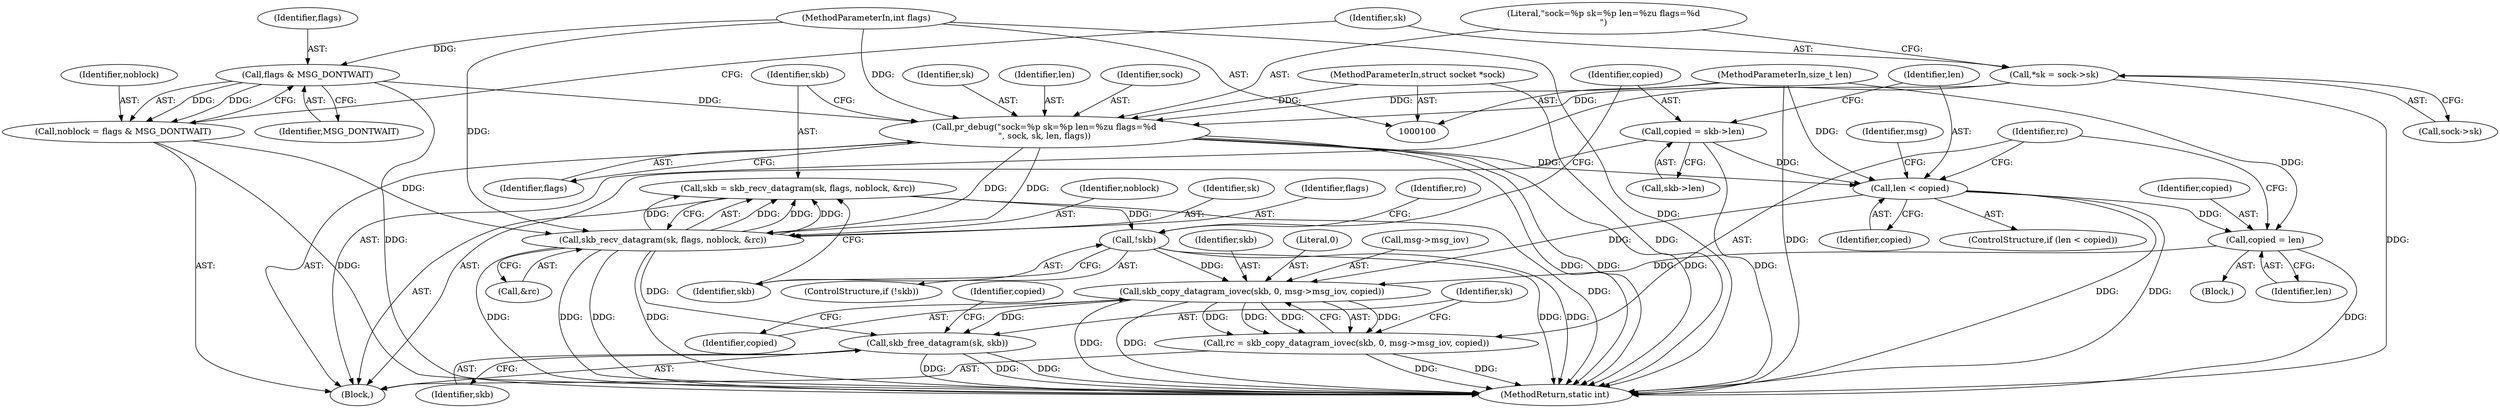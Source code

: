 digraph "0_linux_f3d3342602f8bcbf37d7c46641cb9bca7618eb1c_25@API" {
"1000161" [label="(Call,skb_copy_datagram_iovec(skb, 0, msg->msg_iov, copied))"];
"1000137" [label="(Call,!skb)"];
"1000128" [label="(Call,skb = skb_recv_datagram(sk, flags, noblock, &rc))"];
"1000130" [label="(Call,skb_recv_datagram(sk, flags, noblock, &rc))"];
"1000122" [label="(Call,pr_debug(\"sock=%p sk=%p len=%zu flags=%d\n\", sock, sk, len, flags))"];
"1000102" [label="(MethodParameterIn,struct socket *sock)"];
"1000114" [label="(Call,*sk = sock->sk)"];
"1000104" [label="(MethodParameterIn,size_t len)"];
"1000110" [label="(Call,flags & MSG_DONTWAIT)"];
"1000105" [label="(MethodParameterIn,int flags)"];
"1000108" [label="(Call,noblock = flags & MSG_DONTWAIT)"];
"1000156" [label="(Call,copied = len)"];
"1000147" [label="(Call,len < copied)"];
"1000141" [label="(Call,copied = skb->len)"];
"1000159" [label="(Call,rc = skb_copy_datagram_iovec(skb, 0, msg->msg_iov, copied))"];
"1000168" [label="(Call,skb_free_datagram(sk, skb))"];
"1000109" [label="(Identifier,noblock)"];
"1000122" [label="(Call,pr_debug(\"sock=%p sk=%p len=%zu flags=%d\n\", sock, sk, len, flags))"];
"1000150" [label="(Block,)"];
"1000143" [label="(Call,skb->len)"];
"1000141" [label="(Call,copied = skb->len)"];
"1000162" [label="(Identifier,skb)"];
"1000161" [label="(Call,skb_copy_datagram_iovec(skb, 0, msg->msg_iov, copied))"];
"1000142" [label="(Identifier,copied)"];
"1000116" [label="(Call,sock->sk)"];
"1000105" [label="(MethodParameterIn,int flags)"];
"1000128" [label="(Call,skb = skb_recv_datagram(sk, flags, noblock, &rc))"];
"1000169" [label="(Identifier,sk)"];
"1000160" [label="(Identifier,rc)"];
"1000159" [label="(Call,rc = skb_copy_datagram_iovec(skb, 0, msg->msg_iov, copied))"];
"1000136" [label="(ControlStructure,if (!skb))"];
"1000133" [label="(Identifier,noblock)"];
"1000140" [label="(Identifier,rc)"];
"1000110" [label="(Call,flags & MSG_DONTWAIT)"];
"1000131" [label="(Identifier,sk)"];
"1000134" [label="(Call,&rc)"];
"1000153" [label="(Identifier,msg)"];
"1000130" [label="(Call,skb_recv_datagram(sk, flags, noblock, &rc))"];
"1000102" [label="(MethodParameterIn,struct socket *sock)"];
"1000111" [label="(Identifier,flags)"];
"1000112" [label="(Identifier,MSG_DONTWAIT)"];
"1000114" [label="(Call,*sk = sock->sk)"];
"1000137" [label="(Call,!skb)"];
"1000171" [label="(Identifier,copied)"];
"1000156" [label="(Call,copied = len)"];
"1000125" [label="(Identifier,sk)"];
"1000157" [label="(Identifier,copied)"];
"1000167" [label="(Identifier,copied)"];
"1000147" [label="(Call,len < copied)"];
"1000104" [label="(MethodParameterIn,size_t len)"];
"1000138" [label="(Identifier,skb)"];
"1000126" [label="(Identifier,len)"];
"1000170" [label="(Identifier,skb)"];
"1000123" [label="(Literal,\"sock=%p sk=%p len=%zu flags=%d\n\")"];
"1000108" [label="(Call,noblock = flags & MSG_DONTWAIT)"];
"1000149" [label="(Identifier,copied)"];
"1000106" [label="(Block,)"];
"1000124" [label="(Identifier,sock)"];
"1000115" [label="(Identifier,sk)"];
"1000158" [label="(Identifier,len)"];
"1000129" [label="(Identifier,skb)"];
"1000127" [label="(Identifier,flags)"];
"1000168" [label="(Call,skb_free_datagram(sk, skb))"];
"1000146" [label="(ControlStructure,if (len < copied))"];
"1000148" [label="(Identifier,len)"];
"1000163" [label="(Literal,0)"];
"1000132" [label="(Identifier,flags)"];
"1000164" [label="(Call,msg->msg_iov)"];
"1000172" [label="(MethodReturn,static int)"];
"1000161" -> "1000159"  [label="AST: "];
"1000161" -> "1000167"  [label="CFG: "];
"1000162" -> "1000161"  [label="AST: "];
"1000163" -> "1000161"  [label="AST: "];
"1000164" -> "1000161"  [label="AST: "];
"1000167" -> "1000161"  [label="AST: "];
"1000159" -> "1000161"  [label="CFG: "];
"1000161" -> "1000172"  [label="DDG: "];
"1000161" -> "1000172"  [label="DDG: "];
"1000161" -> "1000159"  [label="DDG: "];
"1000161" -> "1000159"  [label="DDG: "];
"1000161" -> "1000159"  [label="DDG: "];
"1000161" -> "1000159"  [label="DDG: "];
"1000137" -> "1000161"  [label="DDG: "];
"1000156" -> "1000161"  [label="DDG: "];
"1000147" -> "1000161"  [label="DDG: "];
"1000161" -> "1000168"  [label="DDG: "];
"1000137" -> "1000136"  [label="AST: "];
"1000137" -> "1000138"  [label="CFG: "];
"1000138" -> "1000137"  [label="AST: "];
"1000140" -> "1000137"  [label="CFG: "];
"1000142" -> "1000137"  [label="CFG: "];
"1000137" -> "1000172"  [label="DDG: "];
"1000137" -> "1000172"  [label="DDG: "];
"1000128" -> "1000137"  [label="DDG: "];
"1000128" -> "1000106"  [label="AST: "];
"1000128" -> "1000130"  [label="CFG: "];
"1000129" -> "1000128"  [label="AST: "];
"1000130" -> "1000128"  [label="AST: "];
"1000138" -> "1000128"  [label="CFG: "];
"1000128" -> "1000172"  [label="DDG: "];
"1000130" -> "1000128"  [label="DDG: "];
"1000130" -> "1000128"  [label="DDG: "];
"1000130" -> "1000128"  [label="DDG: "];
"1000130" -> "1000128"  [label="DDG: "];
"1000130" -> "1000134"  [label="CFG: "];
"1000131" -> "1000130"  [label="AST: "];
"1000132" -> "1000130"  [label="AST: "];
"1000133" -> "1000130"  [label="AST: "];
"1000134" -> "1000130"  [label="AST: "];
"1000130" -> "1000172"  [label="DDG: "];
"1000130" -> "1000172"  [label="DDG: "];
"1000130" -> "1000172"  [label="DDG: "];
"1000130" -> "1000172"  [label="DDG: "];
"1000122" -> "1000130"  [label="DDG: "];
"1000122" -> "1000130"  [label="DDG: "];
"1000105" -> "1000130"  [label="DDG: "];
"1000108" -> "1000130"  [label="DDG: "];
"1000130" -> "1000168"  [label="DDG: "];
"1000122" -> "1000106"  [label="AST: "];
"1000122" -> "1000127"  [label="CFG: "];
"1000123" -> "1000122"  [label="AST: "];
"1000124" -> "1000122"  [label="AST: "];
"1000125" -> "1000122"  [label="AST: "];
"1000126" -> "1000122"  [label="AST: "];
"1000127" -> "1000122"  [label="AST: "];
"1000129" -> "1000122"  [label="CFG: "];
"1000122" -> "1000172"  [label="DDG: "];
"1000122" -> "1000172"  [label="DDG: "];
"1000122" -> "1000172"  [label="DDG: "];
"1000102" -> "1000122"  [label="DDG: "];
"1000114" -> "1000122"  [label="DDG: "];
"1000104" -> "1000122"  [label="DDG: "];
"1000110" -> "1000122"  [label="DDG: "];
"1000105" -> "1000122"  [label="DDG: "];
"1000122" -> "1000147"  [label="DDG: "];
"1000102" -> "1000100"  [label="AST: "];
"1000102" -> "1000172"  [label="DDG: "];
"1000114" -> "1000106"  [label="AST: "];
"1000114" -> "1000116"  [label="CFG: "];
"1000115" -> "1000114"  [label="AST: "];
"1000116" -> "1000114"  [label="AST: "];
"1000123" -> "1000114"  [label="CFG: "];
"1000114" -> "1000172"  [label="DDG: "];
"1000104" -> "1000100"  [label="AST: "];
"1000104" -> "1000172"  [label="DDG: "];
"1000104" -> "1000147"  [label="DDG: "];
"1000104" -> "1000156"  [label="DDG: "];
"1000110" -> "1000108"  [label="AST: "];
"1000110" -> "1000112"  [label="CFG: "];
"1000111" -> "1000110"  [label="AST: "];
"1000112" -> "1000110"  [label="AST: "];
"1000108" -> "1000110"  [label="CFG: "];
"1000110" -> "1000172"  [label="DDG: "];
"1000110" -> "1000108"  [label="DDG: "];
"1000110" -> "1000108"  [label="DDG: "];
"1000105" -> "1000110"  [label="DDG: "];
"1000105" -> "1000100"  [label="AST: "];
"1000105" -> "1000172"  [label="DDG: "];
"1000108" -> "1000106"  [label="AST: "];
"1000109" -> "1000108"  [label="AST: "];
"1000115" -> "1000108"  [label="CFG: "];
"1000108" -> "1000172"  [label="DDG: "];
"1000156" -> "1000150"  [label="AST: "];
"1000156" -> "1000158"  [label="CFG: "];
"1000157" -> "1000156"  [label="AST: "];
"1000158" -> "1000156"  [label="AST: "];
"1000160" -> "1000156"  [label="CFG: "];
"1000156" -> "1000172"  [label="DDG: "];
"1000147" -> "1000156"  [label="DDG: "];
"1000147" -> "1000146"  [label="AST: "];
"1000147" -> "1000149"  [label="CFG: "];
"1000148" -> "1000147"  [label="AST: "];
"1000149" -> "1000147"  [label="AST: "];
"1000153" -> "1000147"  [label="CFG: "];
"1000160" -> "1000147"  [label="CFG: "];
"1000147" -> "1000172"  [label="DDG: "];
"1000147" -> "1000172"  [label="DDG: "];
"1000141" -> "1000147"  [label="DDG: "];
"1000141" -> "1000106"  [label="AST: "];
"1000141" -> "1000143"  [label="CFG: "];
"1000142" -> "1000141"  [label="AST: "];
"1000143" -> "1000141"  [label="AST: "];
"1000148" -> "1000141"  [label="CFG: "];
"1000141" -> "1000172"  [label="DDG: "];
"1000159" -> "1000106"  [label="AST: "];
"1000160" -> "1000159"  [label="AST: "];
"1000169" -> "1000159"  [label="CFG: "];
"1000159" -> "1000172"  [label="DDG: "];
"1000159" -> "1000172"  [label="DDG: "];
"1000168" -> "1000106"  [label="AST: "];
"1000168" -> "1000170"  [label="CFG: "];
"1000169" -> "1000168"  [label="AST: "];
"1000170" -> "1000168"  [label="AST: "];
"1000171" -> "1000168"  [label="CFG: "];
"1000168" -> "1000172"  [label="DDG: "];
"1000168" -> "1000172"  [label="DDG: "];
"1000168" -> "1000172"  [label="DDG: "];
}

